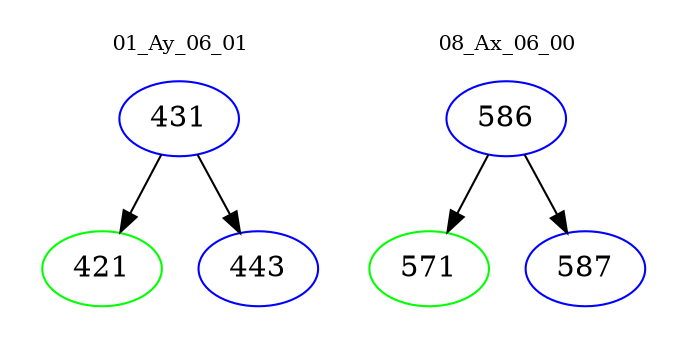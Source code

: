digraph{
subgraph cluster_0 {
color = white
label = "01_Ay_06_01";
fontsize=10;
T0_431 [label="431", color="blue"]
T0_431 -> T0_421 [color="black"]
T0_421 [label="421", color="green"]
T0_431 -> T0_443 [color="black"]
T0_443 [label="443", color="blue"]
}
subgraph cluster_1 {
color = white
label = "08_Ax_06_00";
fontsize=10;
T1_586 [label="586", color="blue"]
T1_586 -> T1_571 [color="black"]
T1_571 [label="571", color="green"]
T1_586 -> T1_587 [color="black"]
T1_587 [label="587", color="blue"]
}
}
